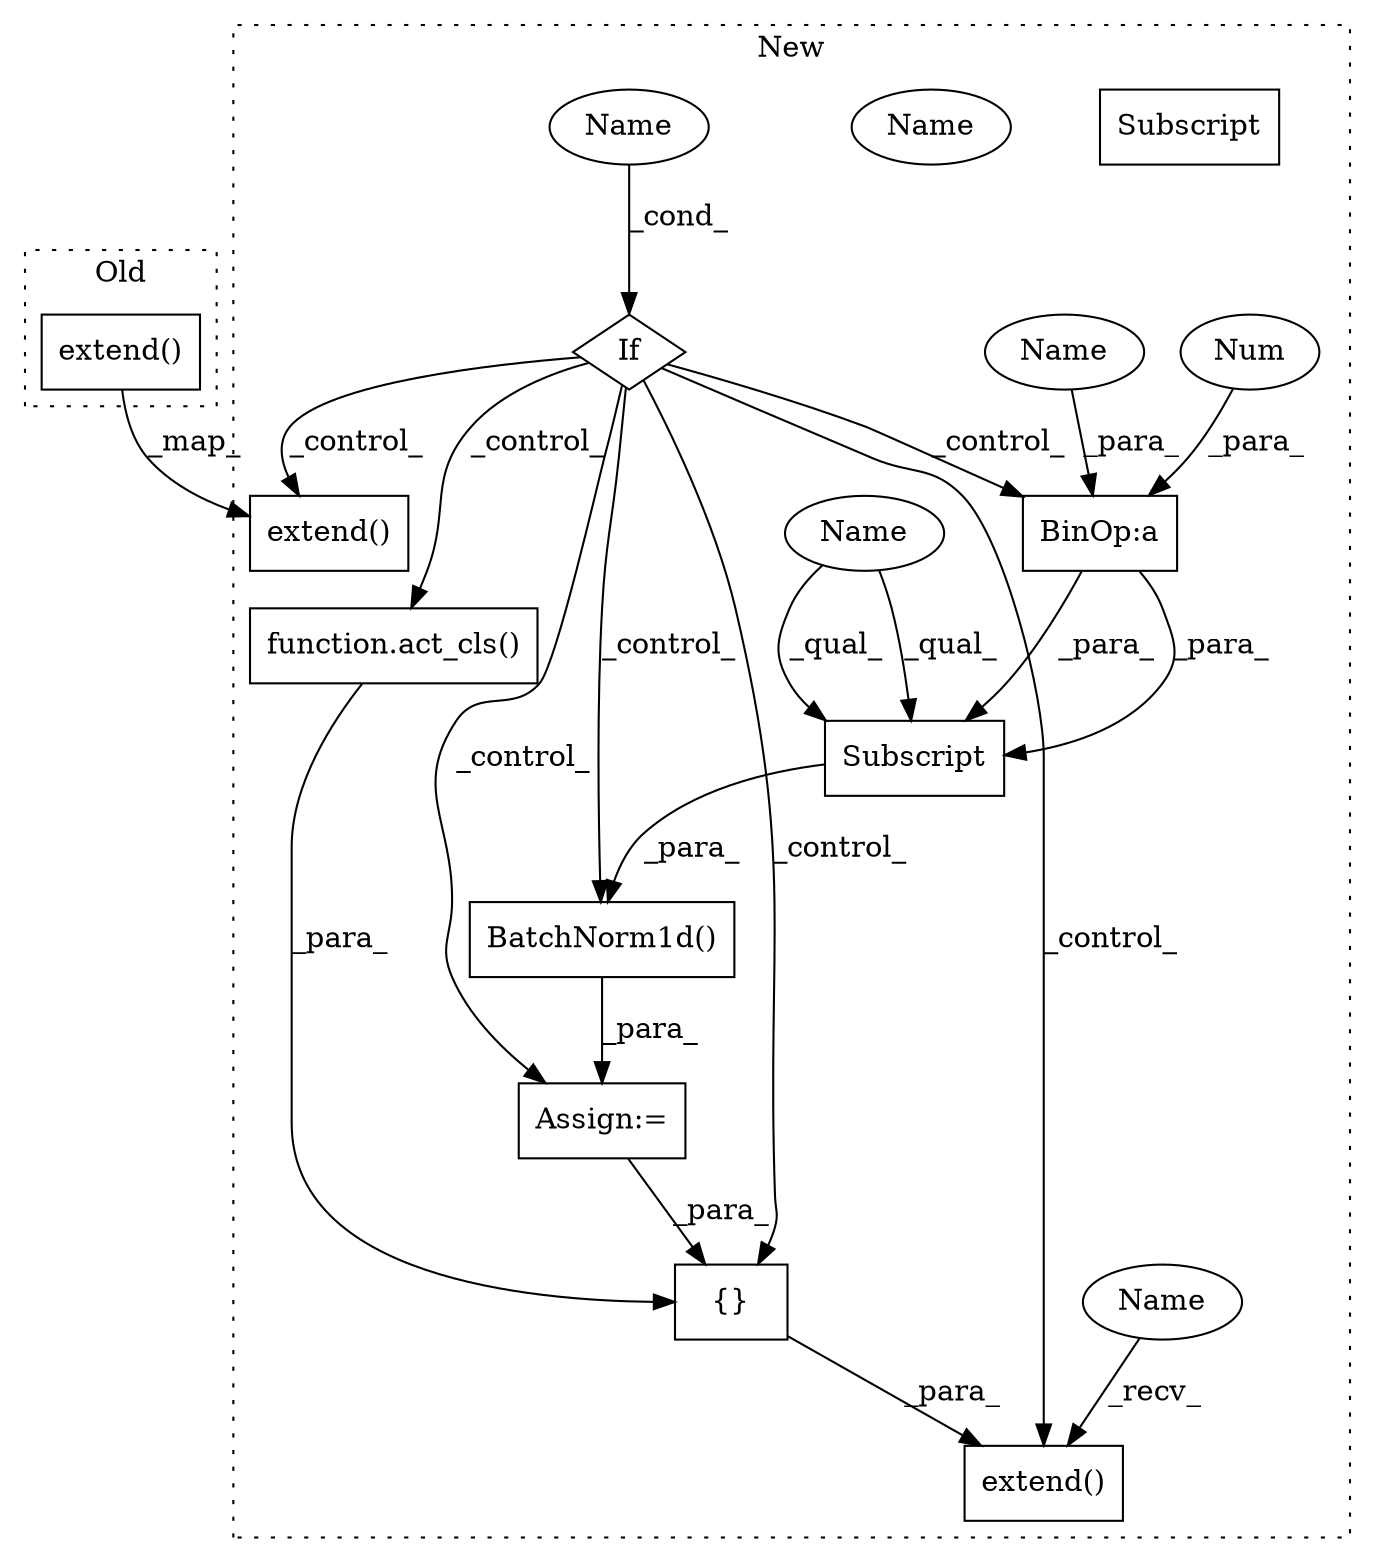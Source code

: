 digraph G {
subgraph cluster0 {
1 [label="extend()" a="75" s="2192,2238" l="21,1" shape="box"];
label = "Old";
style="dotted";
}
subgraph cluster1 {
2 [label="extend()" a="75" s="2249,2295" l="21,1" shape="box"];
3 [label="If" a="96" s="2214,2231" l="3,18" shape="diamond"];
4 [label="BinOp:a" a="82" s="2376" l="1" shape="box"];
5 [label="Num" a="76" s="2377" l="1" shape="ellipse"];
6 [label="{}" a="59" s="2418,2452" l="1,0" shape="box"];
7 [label="BatchNorm1d()" a="75" s="2342,2379" l="21,1" shape="box"];
8 [label="Subscript" a="63" s="2363,0" l="16,0" shape="box"];
9 [label="function.act_cls()" a="75" s="2433" l="9" shape="box"];
10 [label="extend()" a="75" s="2397,2453" l="21,1" shape="box"];
11 [label="Name" a="87" s="2217" l="14" shape="ellipse"];
12 [label="Assign:=" a="68" s="2339" l="3" shape="box"];
13 [label="Subscript" a="63" s="2363,0" l="16,0" shape="box"];
14 [label="Name" a="87" s="2363" l="11" shape="ellipse"];
15 [label="Name" a="87" s="2397" l="13" shape="ellipse"];
16 [label="Name" a="87" s="2375" l="1" shape="ellipse"];
17 [label="Name" a="87" s="2217" l="14" shape="ellipse"];
label = "New";
style="dotted";
}
1 -> 2 [label="_map_"];
3 -> 7 [label="_control_"];
3 -> 9 [label="_control_"];
3 -> 10 [label="_control_"];
3 -> 6 [label="_control_"];
3 -> 4 [label="_control_"];
3 -> 12 [label="_control_"];
3 -> 2 [label="_control_"];
4 -> 13 [label="_para_"];
4 -> 13 [label="_para_"];
5 -> 4 [label="_para_"];
6 -> 10 [label="_para_"];
7 -> 12 [label="_para_"];
9 -> 6 [label="_para_"];
12 -> 6 [label="_para_"];
13 -> 7 [label="_para_"];
14 -> 13 [label="_qual_"];
14 -> 13 [label="_qual_"];
15 -> 10 [label="_recv_"];
16 -> 4 [label="_para_"];
17 -> 3 [label="_cond_"];
}